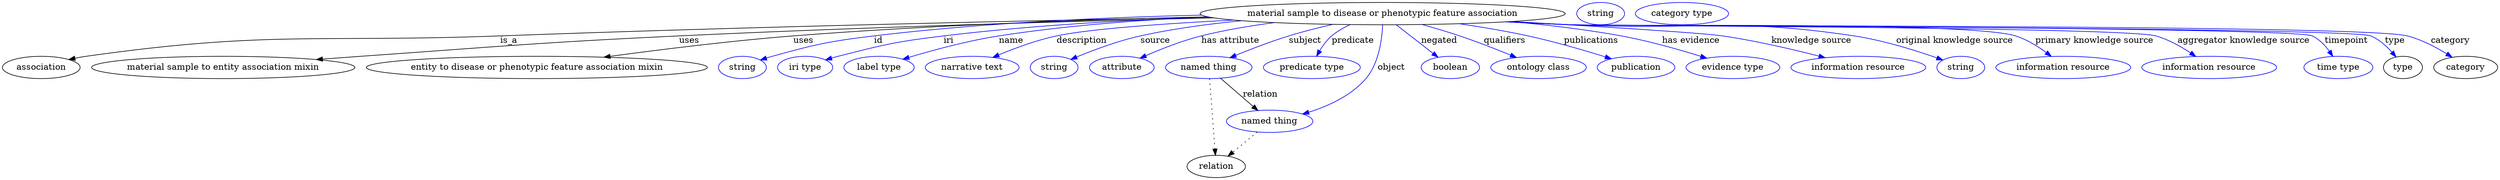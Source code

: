 digraph {
	graph [bb="0,0,4013.7,283"];
	node [label="\N"];
	"material sample to disease or phenotypic feature association"	[height=0.5,
		label="material sample to disease or phenotypic feature association",
		pos="2219.4,265",
		width=8.1604];
	association	[height=0.5,
		pos="62.394,178",
		width=1.7332];
	"material sample to disease or phenotypic feature association" -> association	[label=is_a,
		lp="813.39,221.5",
		pos="e,106.46,190.89 1941.1,259.19 1654.8,253.75 1195.8,243.71 799.39,229 503.23,218.01 426.76,238.02 133.39,196 127.91,195.21 122.22,\
194.2 116.56,193.06"];
	"material sample to entity association mixin"	[height=0.5,
		pos="354.39,178",
		width=5.8856];
	"material sample to disease or phenotypic feature association" -> "material sample to entity association mixin"	[label=uses,
		lp="1103.9,221.5",
		pos="e,504.16,190.77 1947.7,258.15 1718.3,252.6 1381.3,243.01 1087.4,229 859.63,218.14 802.85,212.08 575.39,196 555.6,194.6 534.82,193.08 \
514.24,191.53"];
	"entity to disease or phenotypic feature association mixin"	[height=0.5,
		pos="858.39,178",
		width=7.6188];
	"material sample to disease or phenotypic feature association" -> "entity to disease or phenotypic feature association mixin"	[label=uses,
		lp="1287.9,221.5",
		pos="e,966.41,194.58 1938.3,259.77 1749.4,255.43 1495.2,246.65 1271.4,229 1171.7,221.14 1059,207.15 976.56,195.97"];
	id	[color=blue,
		height=0.5,
		label=string,
		pos="1189.4,178",
		width=1.0652];
	"material sample to disease or phenotypic feature association" -> id	[color=blue,
		label=id,
		lp="1408.4,221.5",
		pos="e,1218.4,190.01 1927.9,262.54 1771.4,258.98 1575.3,250.09 1401.4,229 1327.6,220.05 1309.1,215.79 1237.4,196 1234.3,195.14 1231.1,\
194.18 1227.9,193.17",
		style=solid];
	iri	[color=blue,
		height=0.5,
		label="iri type",
		pos="1290.4,178",
		width=1.2277];
	"material sample to disease or phenotypic feature association" -> iri	[color=blue,
		label=iri,
		lp="1520.4,221.5",
		pos="e,1323.3,190.21 1939.9,259.39 1809.6,254.88 1652.7,246.08 1512.4,229 1436.4,219.75 1417.5,215.05 1343.4,196 1340,195.13 1336.5,194.17 \
1333.1,193.16",
		style=solid];
	name	[color=blue,
		height=0.5,
		label="label type",
		pos="1409.4,178",
		width=1.5707];
	"material sample to disease or phenotypic feature association" -> name	[color=blue,
		label=name,
		lp="1621.4,221.5",
		pos="e,1447.5,191.33 1937.8,259.81 1831.8,255.16 1710.6,246.14 1601.4,229 1551.6,221.18 1495.9,205.95 1457.4,194.34",
		style=solid];
	description	[color=blue,
		height=0.5,
		label="narrative text",
		pos="1559.4,178",
		width=2.0943];
	"material sample to disease or phenotypic feature association" -> description	[color=blue,
		label=description,
		lp="1734.9,221.5",
		pos="e,1592.4,194.3 1979.1,254.64 1867.7,248.94 1748.2,240.51 1694.4,229 1662.4,222.16 1627.8,209.24 1601.7,198.24",
		style=solid];
	source	[color=blue,
		height=0.5,
		label=string,
		pos="1691.4,178",
		width=1.0652];
	"material sample to disease or phenotypic feature association" -> source	[color=blue,
		label=source,
		lp="1853.4,221.5",
		pos="e,1718,190.98 1992.3,253.57 1938.5,248.36 1881.6,240.59 1829.4,229 1793.8,221.1 1755,206.43 1727.6,195.02",
		style=solid];
	"has attribute"	[color=blue,
		height=0.5,
		label=attribute,
		pos="1799.4,178",
		width=1.4443];
	"material sample to disease or phenotypic feature association" -> "has attribute"	[color=blue,
		label="has attribute",
		lp="1974.4,221.5",
		pos="e,1828.7,192.91 2045.5,250.48 2006.3,245.41 1965.2,238.47 1927.4,229 1896.5,221.26 1863.1,208.02 1838.2,197.11",
		style=solid];
	subject	[color=blue,
		height=0.5,
		label="named thing",
		pos="1939.4,178",
		width=1.9318];
	"material sample to disease or phenotypic feature association" -> subject	[color=blue,
		label=subject,
		lp="2094.4,221.5",
		pos="e,1973.4,193.72 2139.3,247.66 2116.2,242.36 2091.2,236.01 2068.4,229 2039.4,220.07 2007.6,207.79 1982.9,197.64",
		style=solid];
	predicate	[color=blue,
		height=0.5,
		label="predicate type",
		pos="2105.4,178",
		width=2.1665];
	"material sample to disease or phenotypic feature association" -> predicate	[color=blue,
		label=predicate,
		lp="2171.4,221.5",
		pos="e,2113.1,196.16 2166.8,247.11 2156.4,242.28 2146,236.3 2137.4,229 2129.7,222.45 2123.1,213.54 2118,205.07",
		style=solid];
	object	[color=blue,
		height=0.5,
		label="named thing",
		pos="2037.4,91",
		width=1.9318];
	"material sample to disease or phenotypic feature association" -> object	[color=blue,
		label=object,
		lp="2233.4,178",
		pos="e,2090.6,102.76 2219.4,246.82 2218.4,224.32 2213.6,184.85 2192.4,160 2168.9,132.43 2132.1,115.65 2100.3,105.65",
		style=solid];
	negated	[color=blue,
		height=0.5,
		label=boolean,
		pos="2328.4,178",
		width=1.2999];
	"material sample to disease or phenotypic feature association" -> negated	[color=blue,
		label=negated,
		lp="2310.4,221.5",
		pos="e,2308.5,194.54 2241.2,247 2258.2,233.73 2282,215.18 2300.4,200.81",
		style=solid];
	qualifiers	[color=blue,
		height=0.5,
		label="ontology class",
		pos="2469.4,178",
		width=2.1304];
	"material sample to disease or phenotypic feature association" -> qualifiers	[color=blue,
		label=qualifiers,
		lp="2415.9,221.5",
		pos="e,2434.2,194.1 2283.2,247.35 2302.6,241.91 2324,235.56 2343.4,229 2370.7,219.75 2400.8,207.89 2424.7,198.04",
		style=solid];
	publications	[color=blue,
		height=0.5,
		label=publication,
		pos="2626.4,178",
		width=1.7332];
	"material sample to disease or phenotypic feature association" -> publications	[color=blue,
		label=publications,
		lp="2555.4,221.5",
		pos="e,2586.9,192.03 2342.9,248.66 2378.7,243.37 2417.8,236.77 2453.4,229 2495.7,219.78 2542.8,205.92 2577.1,195.13",
		style=solid];
	"has evidence"	[color=blue,
		height=0.5,
		label="evidence type",
		pos="2782.4,178",
		width=2.0943];
	"material sample to disease or phenotypic feature association" -> "has evidence"	[color=blue,
		label="has evidence",
		lp="2714.9,221.5",
		pos="e,2740.6,193.01 2425.6,252.13 2483.4,246.93 2546.1,239.52 2603.4,229 2647.1,220.98 2695.5,207.14 2730.9,196.05",
		style=solid];
	"knowledge source"	[color=blue,
		height=0.5,
		label="information resource",
		pos="2984.4,178",
		width=3.015];
	"material sample to disease or phenotypic feature association" -> "knowledge source"	[color=blue,
		label="knowledge source",
		lp="2908.9,221.5",
		pos="e,2930.8,193.76 2427.6,252.26 2567.4,244.1 2732,233.85 2765.4,229 2818.4,221.3 2877.5,207.48 2921,196.31",
		style=solid];
	"original knowledge source"	[color=blue,
		height=0.5,
		label=string,
		pos="3149.4,178",
		width=1.0652];
	"material sample to disease or phenotypic feature association" -> "original knowledge source"	[color=blue,
		label="original knowledge source",
		lp="3139.4,221.5",
		pos="e,3120.4,190.03 2423.9,252.06 2456.8,250.28 2490.6,248.52 2522.4,247 2724.5,237.33 2777.3,259.01 2977.4,229 3024.3,221.97 3076.3,\
205.58 3110.7,193.47",
		style=solid];
	"primary knowledge source"	[color=blue,
		height=0.5,
		label="information resource",
		pos="3314.4,178",
		width=3.015];
	"material sample to disease or phenotypic feature association" -> "primary knowledge source"	[color=blue,
		label="primary knowledge source",
		lp="3364.4,221.5",
		pos="e,3295,195.93 2420.2,251.86 2454.3,250.05 2489.4,248.34 2522.4,247 2601.8,243.77 3161.5,252.53 3237.4,229 3255.3,223.45 3273,212.45 \
3286.9,202.18",
		style=solid];
	"aggregator knowledge source"	[color=blue,
		height=0.5,
		label="information resource",
		pos="3549.4,178",
		width=3.015];
	"material sample to disease or phenotypic feature association" -> "aggregator knowledge source"	[color=blue,
		label="aggregator knowledge source",
		lp="3604.9,221.5",
		pos="e,3527.8,195.74 2419,251.75 2453.5,249.94 2489,248.26 2522.4,247 2574.6,245.04 3413,243.09 3463.4,229 3483.5,223.38 3503.7,211.96 \
3519.5,201.44",
		style=solid];
	timepoint	[color=blue,
		height=0.5,
		label="time type",
		pos="3757.4,178",
		width=1.5346];
	"material sample to disease or phenotypic feature association" -> timepoint	[color=blue,
		label=timepoint,
		lp="3770.4,221.5",
		pos="e,3748.5,195.8 2417.8,251.7 2452.6,249.87 2488.6,248.2 2522.4,247 2555.5,245.82 3685.5,243.22 3715.4,229 3726.5,223.71 3735.8,213.9 \
3742.7,204.35",
		style=solid];
	type	[height=0.5,
		pos="3861.4,178",
		width=0.86659];
	"material sample to disease or phenotypic feature association" -> type	[color=blue,
		label=type,
		lp="3848.4,221.5",
		pos="e,3850.2,194.91 2417.4,251.69 2452.3,249.86 2488.4,248.19 2522.4,247 2558.1,245.75 3776.3,242.59 3809.4,229 3822.7,223.52 3834.6,\
212.84 3843.6,202.76",
		style=solid];
	category	[height=0.5,
		pos="3962.4,178",
		width=1.4263];
	"material sample to disease or phenotypic feature association" -> category	[color=blue,
		label=category,
		lp="3937.9,221.5",
		pos="e,3940.5,194.56 2417.4,251.67 2452.3,249.84 2488.4,248.18 2522.4,247 2597.1,244.4 3796,247.58 3868.4,229 3891,223.21 3914.1,211 \
3931.8,200.1",
		style=solid];
	subject -> object	[label=relation,
		lp="2022.4,134.5",
		pos="e,2018.6,108.34 1958.3,160.61 1973.2,147.68 1994.2,129.47 2010.8,115.07"];
	relation	[height=0.5,
		pos="1951.4,18",
		width=1.2999];
	subject -> relation	[pos="e,1950.1,36.188 1940.7,159.79 1942.8,132.48 1946.8,78.994 1949.3,46.38",
		style=dotted];
	object -> relation	[pos="e,1970.3,34.647 2017.4,73.533 2005.8,63.922 1991,51.669 1978.3,41.213",
		style=dotted];
	association_type	[color=blue,
		height=0.5,
		label=string,
		pos="2569.4,265",
		width=1.0652];
	association_category	[color=blue,
		height=0.5,
		label="category type",
		pos="2700.4,265",
		width=2.0762];
}

